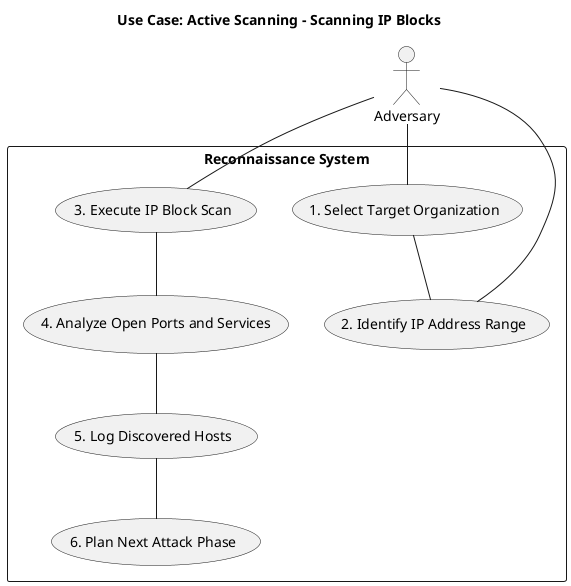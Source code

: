 @startuml
	title Use Case: Active Scanning – Scanning IP Blocks
	
	actor "Adversary" as A
	
	rectangle "Reconnaissance System" {
	    usecase "1. Select Target Organization" as UC1
	    usecase "2. Identify IP Address Range" as UC2
	    usecase "3. Execute IP Block Scan" as UC3
	    usecase "4. Analyze Open Ports and Services" as UC4
	    usecase "5. Log Discovered Hosts" as UC5
	    usecase "6. Plan Next Attack Phase" as UC6
	}
	
	A -- UC1
	UC1 -- UC2
	A -- UC2
	A -- UC3
	UC3 -- UC4
	UC4 -- UC5
	UC5 -- UC6

@enduml
